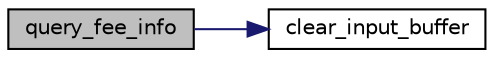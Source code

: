 digraph "query_fee_info"
{
 // LATEX_PDF_SIZE
  edge [fontname="Helvetica",fontsize="10",labelfontname="Helvetica",labelfontsize="10"];
  node [fontname="Helvetica",fontsize="10",shape=record];
  rankdir="LR";
  Node1 [label="query_fee_info",height=0.2,width=0.4,color="black", fillcolor="grey75", style="filled", fontcolor="black",tooltip=" "];
  Node1 -> Node2 [color="midnightblue",fontsize="10",style="solid"];
  Node2 [label="clear_input_buffer",height=0.2,width=0.4,color="black", fillcolor="white", style="filled",URL="$ui__owner_8c.html#a569ba2b1701b459754653701d8a49998",tooltip=" "];
}
